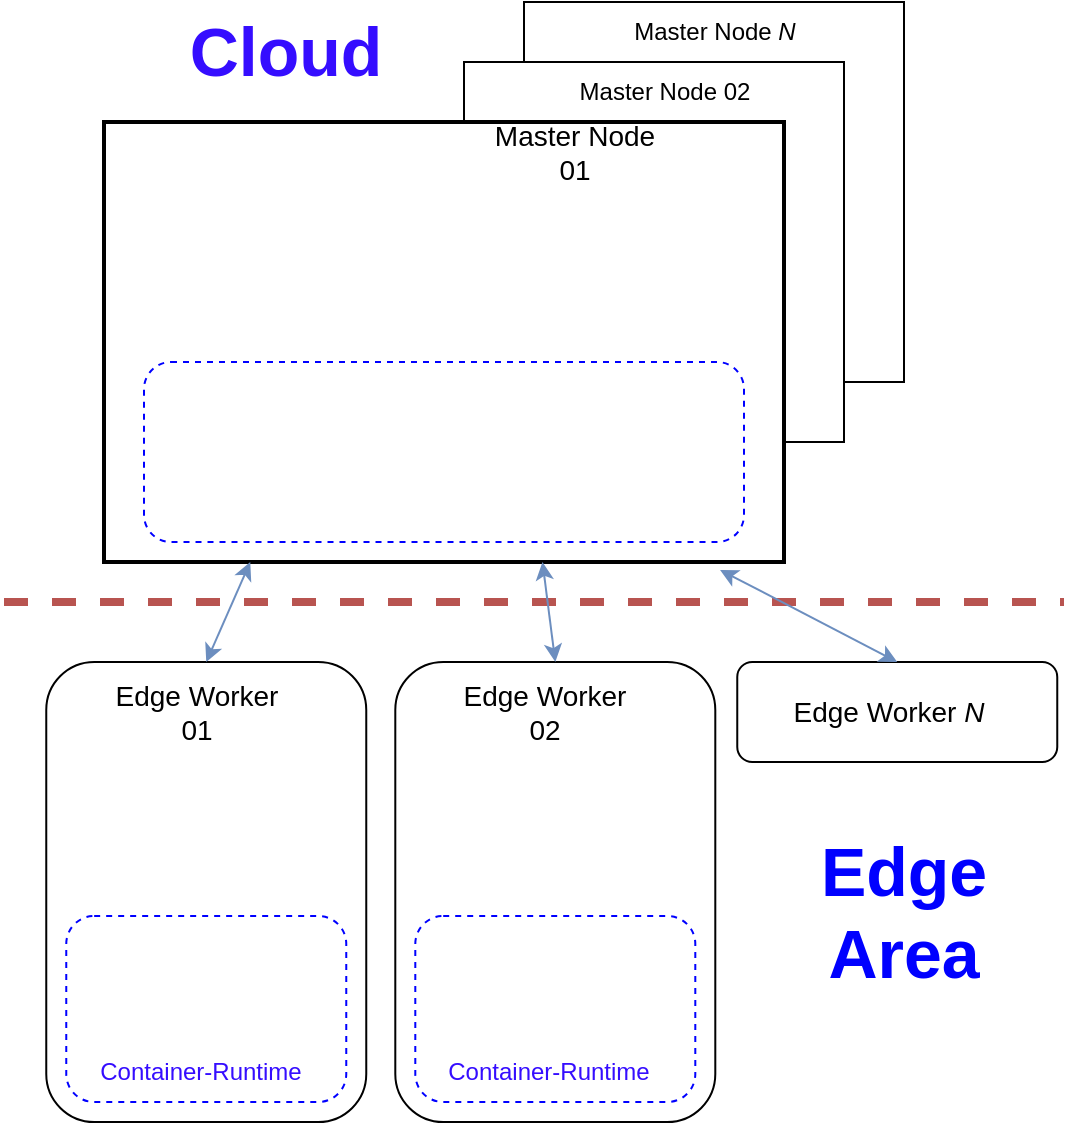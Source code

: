 <mxfile version="16.5.2" type="device"><diagram id="ZtDCP9H0ousCDD0YNpJ_" name="Page-1"><mxGraphModel dx="1422" dy="764" grid="1" gridSize="10" guides="1" tooltips="1" connect="1" arrows="1" fold="1" page="1" pageScale="1" pageWidth="850" pageHeight="1100" math="0" shadow="0"><root><mxCell id="0"/><mxCell id="1" parent="0"/><mxCell id="C9rHj8vb-cU6dRVgcw66-15" value="" style="rounded=1;whiteSpace=wrap;html=1;fontSize=34;fontColor=#350DFF;strokeColor=#000000;strokeWidth=1;" vertex="1" parent="1"><mxGeometry x="71.13" y="370" width="160" height="230" as="geometry"/></mxCell><mxCell id="C9rHj8vb-cU6dRVgcw66-22" value="" style="rounded=1;whiteSpace=wrap;html=1;dashed=1;strokeColor=#0000FF;" vertex="1" parent="1"><mxGeometry x="81.13" y="497" width="140" height="93" as="geometry"/></mxCell><mxCell id="C9rHj8vb-cU6dRVgcw66-3" value="" style="whiteSpace=wrap;html=1;aspect=fixed;strokeWidth=1;" vertex="1" parent="1"><mxGeometry x="310" y="40" width="190" height="190" as="geometry"/></mxCell><mxCell id="C9rHj8vb-cU6dRVgcw66-2" value="" style="whiteSpace=wrap;html=1;aspect=fixed;strokeWidth=1;" vertex="1" parent="1"><mxGeometry x="280" y="70" width="190" height="190" as="geometry"/></mxCell><mxCell id="C9rHj8vb-cU6dRVgcw66-13" value="" style="rounded=0;whiteSpace=wrap;html=1;strokeColor=#000000;strokeWidth=2;" vertex="1" parent="1"><mxGeometry x="100" y="100" width="340" height="220" as="geometry"/></mxCell><mxCell id="C9rHj8vb-cU6dRVgcw66-4" value="" style="shape=image;verticalLabelPosition=bottom;labelBackgroundColor=default;verticalAlign=top;aspect=fixed;imageAspect=0;image=https://github.com/kubernetes/community/raw/master/icons/png/infrastructure_components/labeled/control-plane-128.png;" vertex="1" parent="1"><mxGeometry x="150" y="110" width="103.22" height="100" as="geometry"/></mxCell><mxCell id="C9rHj8vb-cU6dRVgcw66-5" value="Master Node 01" style="text;html=1;strokeColor=none;fillColor=none;align=center;verticalAlign=middle;whiteSpace=wrap;rounded=0;fontSize=14;" vertex="1" parent="1"><mxGeometry x="284.5" y="100" width="101" height="30" as="geometry"/></mxCell><mxCell id="C9rHj8vb-cU6dRVgcw66-6" value="Master Node 02" style="text;html=1;strokeColor=none;fillColor=none;align=center;verticalAlign=middle;whiteSpace=wrap;rounded=0;" vertex="1" parent="1"><mxGeometry x="330" y="70" width="101" height="30" as="geometry"/></mxCell><mxCell id="C9rHj8vb-cU6dRVgcw66-7" value="Master Node &lt;i&gt;N&lt;/i&gt;" style="text;html=1;strokeColor=none;fillColor=none;align=center;verticalAlign=middle;whiteSpace=wrap;rounded=0;" vertex="1" parent="1"><mxGeometry x="354.5" y="40" width="101" height="30" as="geometry"/></mxCell><mxCell id="C9rHj8vb-cU6dRVgcw66-8" value="" style="rounded=1;whiteSpace=wrap;html=1;dashed=1;strokeColor=#0000FF;" vertex="1" parent="1"><mxGeometry x="120" y="220" width="300" height="90" as="geometry"/></mxCell><mxCell id="C9rHj8vb-cU6dRVgcw66-9" value="" style="shape=image;verticalLabelPosition=bottom;labelBackgroundColor=default;verticalAlign=top;aspect=fixed;imageAspect=0;image=https://github.com/kubernetes/community/raw/master/icons/png/control_plane_components/labeled/api-128.png;" vertex="1" parent="1"><mxGeometry x="130" y="230" width="72.26" height="70" as="geometry"/></mxCell><mxCell id="C9rHj8vb-cU6dRVgcw66-10" value="" style="shape=image;verticalLabelPosition=bottom;labelBackgroundColor=default;verticalAlign=top;aspect=fixed;imageAspect=0;image=https://github.com/kubernetes/community/raw/master/icons/png/control_plane_components/labeled/sched-128.png;" vertex="1" parent="1"><mxGeometry x="202.26" y="230" width="72.26" height="70" as="geometry"/></mxCell><mxCell id="C9rHj8vb-cU6dRVgcw66-11" value="" style="shape=image;verticalLabelPosition=bottom;labelBackgroundColor=default;verticalAlign=top;aspect=fixed;imageAspect=0;image=https://github.com/kubernetes/community/raw/master/icons/png/control_plane_components/labeled/c-m-128.png;" vertex="1" parent="1"><mxGeometry x="344.37" y="230" width="72.26" height="70" as="geometry"/></mxCell><mxCell id="C9rHj8vb-cU6dRVgcw66-12" value="" style="shape=image;verticalLabelPosition=bottom;labelBackgroundColor=default;verticalAlign=top;aspect=fixed;imageAspect=0;image=https://github.com/kubernetes/community/raw/master/icons/png/infrastructure_components/labeled/etcd-128.png;" vertex="1" parent="1"><mxGeometry x="272.12" y="230" width="72.25" height="70" as="geometry"/></mxCell><mxCell id="C9rHj8vb-cU6dRVgcw66-14" value="&lt;font style=&quot;font-size: 34px&quot; color=&quot;#350DFF&quot;&gt;Cloud&lt;/font&gt;" style="text;html=1;strokeColor=none;fillColor=none;align=center;verticalAlign=middle;whiteSpace=wrap;rounded=0;fontSize=14;fontStyle=1;rotation=0;" vertex="1" parent="1"><mxGeometry x="161.13" y="50" width="60" height="30" as="geometry"/></mxCell><mxCell id="C9rHj8vb-cU6dRVgcw66-16" value="" style="shape=image;verticalLabelPosition=bottom;labelBackgroundColor=default;verticalAlign=top;aspect=fixed;imageAspect=0;image=https://github.com/kubernetes/community/raw/master/icons/png/control_plane_components/labeled/kubelet-128.png;" vertex="1" parent="1"><mxGeometry x="81.13" y="420" width="72.26" height="70" as="geometry"/></mxCell><mxCell id="C9rHj8vb-cU6dRVgcw66-17" value="" style="shape=image;verticalLabelPosition=bottom;labelBackgroundColor=default;verticalAlign=top;aspect=fixed;imageAspect=0;image=https://github.com/kubernetes/community/raw/master/icons/png/control_plane_components/labeled/k-proxy-128.png;" vertex="1" parent="1"><mxGeometry x="151.13" y="422.19" width="70" height="67.81" as="geometry"/></mxCell><mxCell id="C9rHj8vb-cU6dRVgcw66-18" value="Edge Worker 01" style="text;html=1;strokeColor=none;fillColor=none;align=center;verticalAlign=middle;whiteSpace=wrap;rounded=0;fontSize=14;" vertex="1" parent="1"><mxGeometry x="95.63" y="380" width="101" height="30" as="geometry"/></mxCell><mxCell id="C9rHj8vb-cU6dRVgcw66-20" value="" style="shape=image;verticalLabelPosition=bottom;labelBackgroundColor=default;verticalAlign=top;aspect=fixed;imageAspect=0;image=https://github.com/kubernetes/community/raw/master/icons/png/resources/labeled/pod-128.png;" vertex="1" parent="1"><mxGeometry x="153.39" y="500.0" width="63.88" height="61.88" as="geometry"/></mxCell><mxCell id="C9rHj8vb-cU6dRVgcw66-21" value="" style="shape=image;verticalLabelPosition=bottom;labelBackgroundColor=default;verticalAlign=top;aspect=fixed;imageAspect=0;image=https://github.com/kubernetes/community/raw/master/icons/png/resources/labeled/pod-128.png;" vertex="1" parent="1"><mxGeometry x="85.32" y="500.0" width="63.88" height="61.88" as="geometry"/></mxCell><mxCell id="C9rHj8vb-cU6dRVgcw66-24" value="Container-Runtime" style="text;html=1;strokeColor=none;fillColor=none;align=center;verticalAlign=middle;whiteSpace=wrap;rounded=0;fontSize=12;fontColor=#350DFF;" vertex="1" parent="1"><mxGeometry x="95.63" y="560" width="105" height="30" as="geometry"/></mxCell><mxCell id="C9rHj8vb-cU6dRVgcw66-25" value="" style="rounded=1;whiteSpace=wrap;html=1;fontSize=34;fontColor=#350DFF;strokeColor=#000000;strokeWidth=1;" vertex="1" parent="1"><mxGeometry x="245.65" y="370" width="160" height="230" as="geometry"/></mxCell><mxCell id="C9rHj8vb-cU6dRVgcw66-26" value="" style="rounded=1;whiteSpace=wrap;html=1;dashed=1;strokeColor=#0000FF;" vertex="1" parent="1"><mxGeometry x="255.65" y="497" width="140" height="93" as="geometry"/></mxCell><mxCell id="C9rHj8vb-cU6dRVgcw66-27" value="" style="shape=image;verticalLabelPosition=bottom;labelBackgroundColor=default;verticalAlign=top;aspect=fixed;imageAspect=0;image=https://github.com/kubernetes/community/raw/master/icons/png/control_plane_components/labeled/kubelet-128.png;" vertex="1" parent="1"><mxGeometry x="255.65" y="420" width="72.26" height="70" as="geometry"/></mxCell><mxCell id="C9rHj8vb-cU6dRVgcw66-28" value="" style="shape=image;verticalLabelPosition=bottom;labelBackgroundColor=default;verticalAlign=top;aspect=fixed;imageAspect=0;image=https://github.com/kubernetes/community/raw/master/icons/png/control_plane_components/labeled/k-proxy-128.png;" vertex="1" parent="1"><mxGeometry x="325.65" y="422.19" width="70" height="67.81" as="geometry"/></mxCell><mxCell id="C9rHj8vb-cU6dRVgcw66-29" value="Edge Worker 02" style="text;html=1;strokeColor=none;fillColor=none;align=center;verticalAlign=middle;whiteSpace=wrap;rounded=0;fontSize=14;" vertex="1" parent="1"><mxGeometry x="270.15" y="380" width="101" height="30" as="geometry"/></mxCell><mxCell id="C9rHj8vb-cU6dRVgcw66-30" value="" style="shape=image;verticalLabelPosition=bottom;labelBackgroundColor=default;verticalAlign=top;aspect=fixed;imageAspect=0;image=https://github.com/kubernetes/community/raw/master/icons/png/resources/labeled/pod-128.png;" vertex="1" parent="1"><mxGeometry x="327.91" y="500.0" width="63.88" height="61.88" as="geometry"/></mxCell><mxCell id="C9rHj8vb-cU6dRVgcw66-31" value="" style="shape=image;verticalLabelPosition=bottom;labelBackgroundColor=default;verticalAlign=top;aspect=fixed;imageAspect=0;image=https://github.com/kubernetes/community/raw/master/icons/png/resources/labeled/pod-128.png;" vertex="1" parent="1"><mxGeometry x="259.84" y="500.0" width="63.88" height="61.88" as="geometry"/></mxCell><mxCell id="C9rHj8vb-cU6dRVgcw66-32" value="Container-Runtime" style="text;html=1;strokeColor=none;fillColor=none;align=center;verticalAlign=middle;whiteSpace=wrap;rounded=0;fontSize=12;fontColor=#350DFF;" vertex="1" parent="1"><mxGeometry x="270.15" y="560" width="105" height="30" as="geometry"/></mxCell><mxCell id="C9rHj8vb-cU6dRVgcw66-33" value="" style="rounded=1;whiteSpace=wrap;html=1;fontSize=34;fontColor=#350DFF;strokeColor=#000000;strokeWidth=1;" vertex="1" parent="1"><mxGeometry x="416.63" y="370" width="160" height="50" as="geometry"/></mxCell><mxCell id="C9rHj8vb-cU6dRVgcw66-37" value="Edge Worker &lt;i&gt;N&lt;/i&gt;" style="text;html=1;strokeColor=none;fillColor=none;align=center;verticalAlign=middle;whiteSpace=wrap;rounded=0;fontSize=14;" vertex="1" parent="1"><mxGeometry x="442.13" y="380" width="101" height="30" as="geometry"/></mxCell><mxCell id="C9rHj8vb-cU6dRVgcw66-41" style="edgeStyle=orthogonalEdgeStyle;rounded=0;orthogonalLoop=1;jettySize=auto;html=1;exitX=0.5;exitY=1;exitDx=0;exitDy=0;fontSize=12;fontColor=#350DFF;" edge="1" parent="1" source="C9rHj8vb-cU6dRVgcw66-33" target="C9rHj8vb-cU6dRVgcw66-33"><mxGeometry relative="1" as="geometry"/></mxCell><mxCell id="C9rHj8vb-cU6dRVgcw66-42" value="Edge&lt;br&gt;Area" style="text;html=1;strokeColor=none;fillColor=none;align=center;verticalAlign=middle;whiteSpace=wrap;rounded=0;fontSize=34;fontStyle=1;rotation=0;fontColor=#0000FF;" vertex="1" parent="1"><mxGeometry x="470" y="480" width="60" height="30" as="geometry"/></mxCell><mxCell id="C9rHj8vb-cU6dRVgcw66-43" value="" style="endArrow=none;dashed=1;html=1;rounded=0;fontSize=34;fontColor=#0000FF;strokeWidth=4;fillColor=#f8cecc;strokeColor=#b85450;" edge="1" parent="1"><mxGeometry width="50" height="50" relative="1" as="geometry"><mxPoint x="50" y="340" as="sourcePoint"/><mxPoint x="580" y="340" as="targetPoint"/></mxGeometry></mxCell><mxCell id="C9rHj8vb-cU6dRVgcw66-44" value="" style="endArrow=classic;startArrow=classic;html=1;rounded=0;fontSize=34;fontColor=#0000FF;strokeWidth=1;fillColor=#dae8fc;strokeColor=#6c8ebf;exitX=0.5;exitY=0;exitDx=0;exitDy=0;" edge="1" parent="1" source="C9rHj8vb-cU6dRVgcw66-15"><mxGeometry width="50" height="50" relative="1" as="geometry"><mxPoint x="123.13" y="370" as="sourcePoint"/><mxPoint x="173.13" y="320" as="targetPoint"/></mxGeometry></mxCell><mxCell id="C9rHj8vb-cU6dRVgcw66-45" value="" style="endArrow=classic;startArrow=classic;html=1;rounded=0;fontSize=34;fontColor=#0000FF;strokeWidth=1;fillColor=#dae8fc;strokeColor=#6c8ebf;exitX=0.5;exitY=0;exitDx=0;exitDy=0;" edge="1" parent="1" source="C9rHj8vb-cU6dRVgcw66-25"><mxGeometry width="50" height="50" relative="1" as="geometry"><mxPoint x="297.24" y="370" as="sourcePoint"/><mxPoint x="319.24" y="320" as="targetPoint"/></mxGeometry></mxCell><mxCell id="C9rHj8vb-cU6dRVgcw66-46" value="" style="endArrow=classic;startArrow=classic;html=1;rounded=0;fontSize=34;fontColor=#0000FF;strokeWidth=1;fillColor=#dae8fc;strokeColor=#6c8ebf;exitX=0.5;exitY=0;exitDx=0;exitDy=0;entryX=0.906;entryY=1.018;entryDx=0;entryDy=0;entryPerimeter=0;" edge="1" parent="1" source="C9rHj8vb-cU6dRVgcw66-33" target="C9rHj8vb-cU6dRVgcw66-13"><mxGeometry width="50" height="50" relative="1" as="geometry"><mxPoint x="171.13" y="390" as="sourcePoint"/><mxPoint x="193.13" y="340" as="targetPoint"/></mxGeometry></mxCell></root></mxGraphModel></diagram></mxfile>